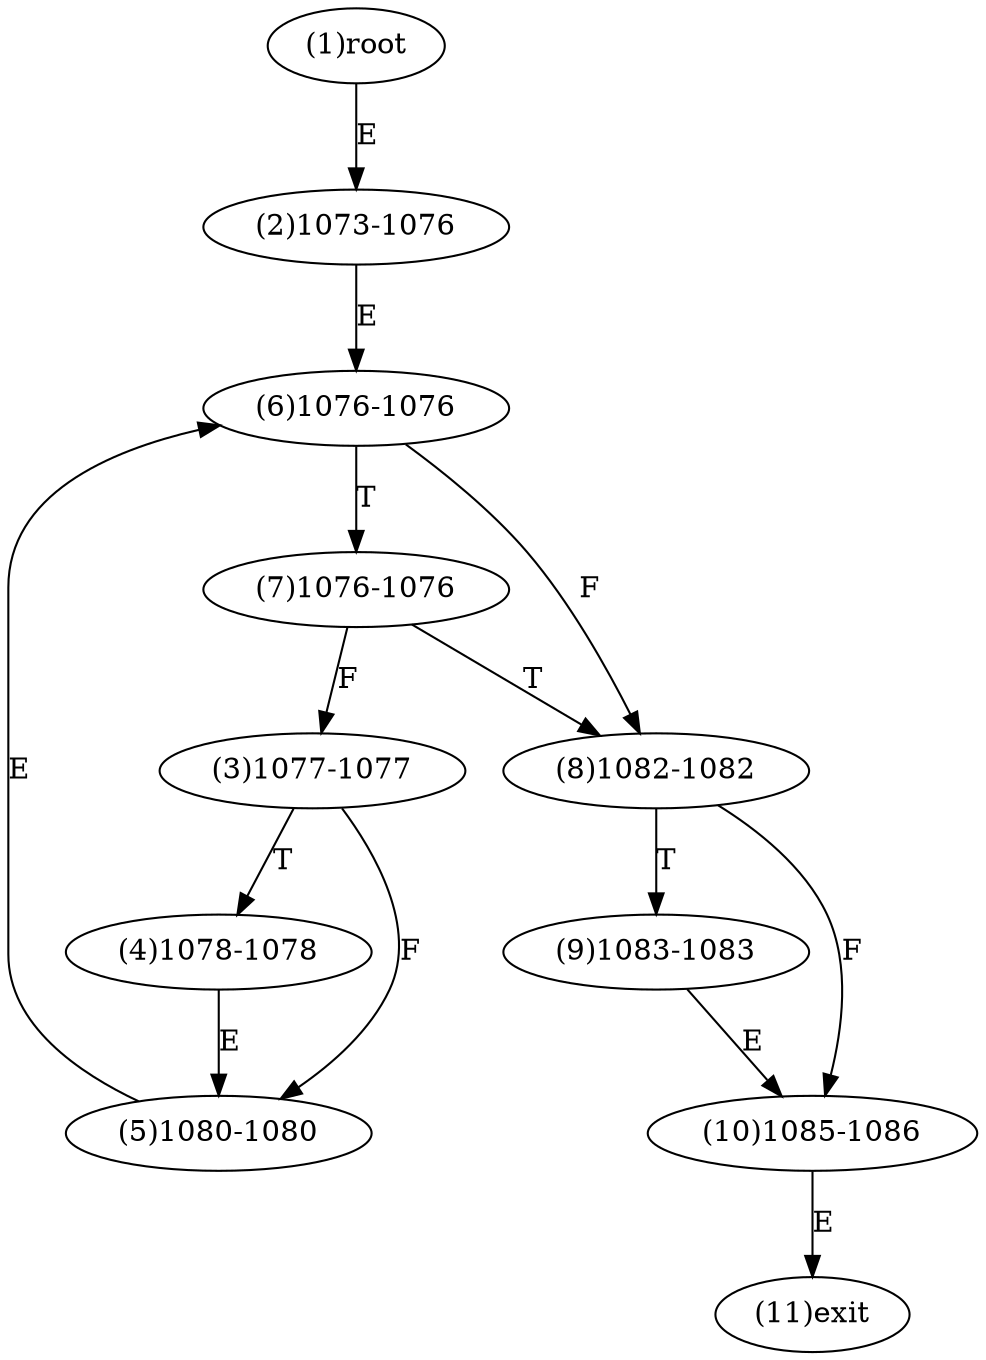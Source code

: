 digraph "" { 
1[ label="(1)root"];
2[ label="(2)1073-1076"];
3[ label="(3)1077-1077"];
4[ label="(4)1078-1078"];
5[ label="(5)1080-1080"];
6[ label="(6)1076-1076"];
7[ label="(7)1076-1076"];
8[ label="(8)1082-1082"];
9[ label="(9)1083-1083"];
10[ label="(10)1085-1086"];
11[ label="(11)exit"];
1->2[ label="E"];
2->6[ label="E"];
3->5[ label="F"];
3->4[ label="T"];
4->5[ label="E"];
5->6[ label="E"];
6->8[ label="F"];
6->7[ label="T"];
7->3[ label="F"];
7->8[ label="T"];
8->10[ label="F"];
8->9[ label="T"];
9->10[ label="E"];
10->11[ label="E"];
}